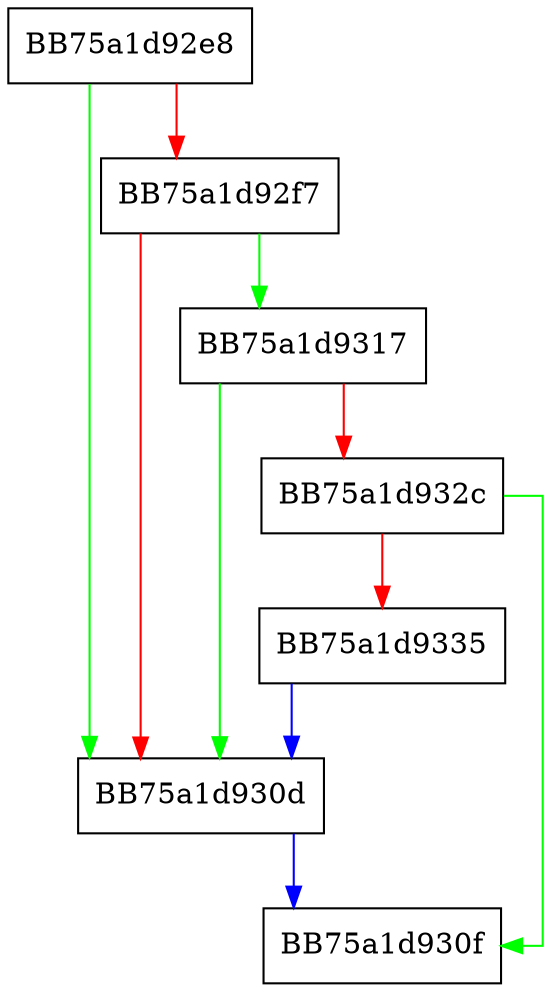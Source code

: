 digraph IsNameEscaped {
  node [shape="box"];
  graph [splines=ortho];
  BB75a1d92e8 -> BB75a1d930d [color="green"];
  BB75a1d92e8 -> BB75a1d92f7 [color="red"];
  BB75a1d92f7 -> BB75a1d9317 [color="green"];
  BB75a1d92f7 -> BB75a1d930d [color="red"];
  BB75a1d930d -> BB75a1d930f [color="blue"];
  BB75a1d9317 -> BB75a1d930d [color="green"];
  BB75a1d9317 -> BB75a1d932c [color="red"];
  BB75a1d932c -> BB75a1d930f [color="green"];
  BB75a1d932c -> BB75a1d9335 [color="red"];
  BB75a1d9335 -> BB75a1d930d [color="blue"];
}